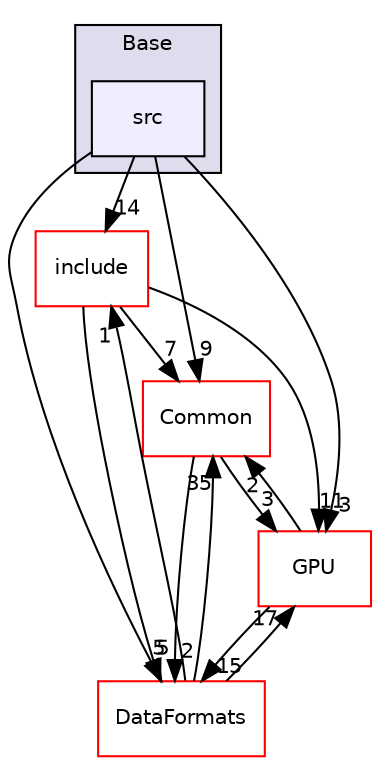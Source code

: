digraph "/home/travis/build/AliceO2Group/AliceO2/Detectors/Base/src" {
  bgcolor=transparent;
  compound=true
  node [ fontsize="10", fontname="Helvetica"];
  edge [ labelfontsize="10", labelfontname="Helvetica"];
  subgraph clusterdir_37c90836491b695b472bf98d1be8336b {
    graph [ bgcolor="#ddddee", pencolor="black", label="Base" fontname="Helvetica", fontsize="10", URL="dir_37c90836491b695b472bf98d1be8336b.html"]
  dir_eeeef6c2eb7f500b211a8736eff99ff9 [shape=box, label="src", style="filled", fillcolor="#eeeeff", pencolor="black", URL="dir_eeeef6c2eb7f500b211a8736eff99ff9.html"];
  }
  dir_548839eeca1931d32df07653a7903e44 [shape=box label="include" color="red" URL="dir_548839eeca1931d32df07653a7903e44.html"];
  dir_4ab6b4cc6a7edbff49100e9123df213f [shape=box label="Common" color="red" URL="dir_4ab6b4cc6a7edbff49100e9123df213f.html"];
  dir_f511f1e9c03c071966ae594f00bbc5e0 [shape=box label="GPU" color="red" URL="dir_f511f1e9c03c071966ae594f00bbc5e0.html"];
  dir_2171f7ec022c5423887b07c69b2f5b48 [shape=box label="DataFormats" color="red" URL="dir_2171f7ec022c5423887b07c69b2f5b48.html"];
  dir_548839eeca1931d32df07653a7903e44->dir_4ab6b4cc6a7edbff49100e9123df213f [headlabel="7", labeldistance=1.5 headhref="dir_000275_000027.html"];
  dir_548839eeca1931d32df07653a7903e44->dir_f511f1e9c03c071966ae594f00bbc5e0 [headlabel="11", labeldistance=1.5 headhref="dir_000275_000671.html"];
  dir_548839eeca1931d32df07653a7903e44->dir_2171f7ec022c5423887b07c69b2f5b48 [headlabel="5", labeldistance=1.5 headhref="dir_000275_000076.html"];
  dir_4ab6b4cc6a7edbff49100e9123df213f->dir_f511f1e9c03c071966ae594f00bbc5e0 [headlabel="3", labeldistance=1.5 headhref="dir_000027_000671.html"];
  dir_4ab6b4cc6a7edbff49100e9123df213f->dir_2171f7ec022c5423887b07c69b2f5b48 [headlabel="2", labeldistance=1.5 headhref="dir_000027_000076.html"];
  dir_f511f1e9c03c071966ae594f00bbc5e0->dir_4ab6b4cc6a7edbff49100e9123df213f [headlabel="2", labeldistance=1.5 headhref="dir_000671_000027.html"];
  dir_f511f1e9c03c071966ae594f00bbc5e0->dir_2171f7ec022c5423887b07c69b2f5b48 [headlabel="15", labeldistance=1.5 headhref="dir_000671_000076.html"];
  dir_eeeef6c2eb7f500b211a8736eff99ff9->dir_548839eeca1931d32df07653a7903e44 [headlabel="14", labeldistance=1.5 headhref="dir_000312_000275.html"];
  dir_eeeef6c2eb7f500b211a8736eff99ff9->dir_4ab6b4cc6a7edbff49100e9123df213f [headlabel="9", labeldistance=1.5 headhref="dir_000312_000027.html"];
  dir_eeeef6c2eb7f500b211a8736eff99ff9->dir_f511f1e9c03c071966ae594f00bbc5e0 [headlabel="3", labeldistance=1.5 headhref="dir_000312_000671.html"];
  dir_eeeef6c2eb7f500b211a8736eff99ff9->dir_2171f7ec022c5423887b07c69b2f5b48 [headlabel="5", labeldistance=1.5 headhref="dir_000312_000076.html"];
  dir_2171f7ec022c5423887b07c69b2f5b48->dir_548839eeca1931d32df07653a7903e44 [headlabel="1", labeldistance=1.5 headhref="dir_000076_000275.html"];
  dir_2171f7ec022c5423887b07c69b2f5b48->dir_4ab6b4cc6a7edbff49100e9123df213f [headlabel="35", labeldistance=1.5 headhref="dir_000076_000027.html"];
  dir_2171f7ec022c5423887b07c69b2f5b48->dir_f511f1e9c03c071966ae594f00bbc5e0 [headlabel="17", labeldistance=1.5 headhref="dir_000076_000671.html"];
}
